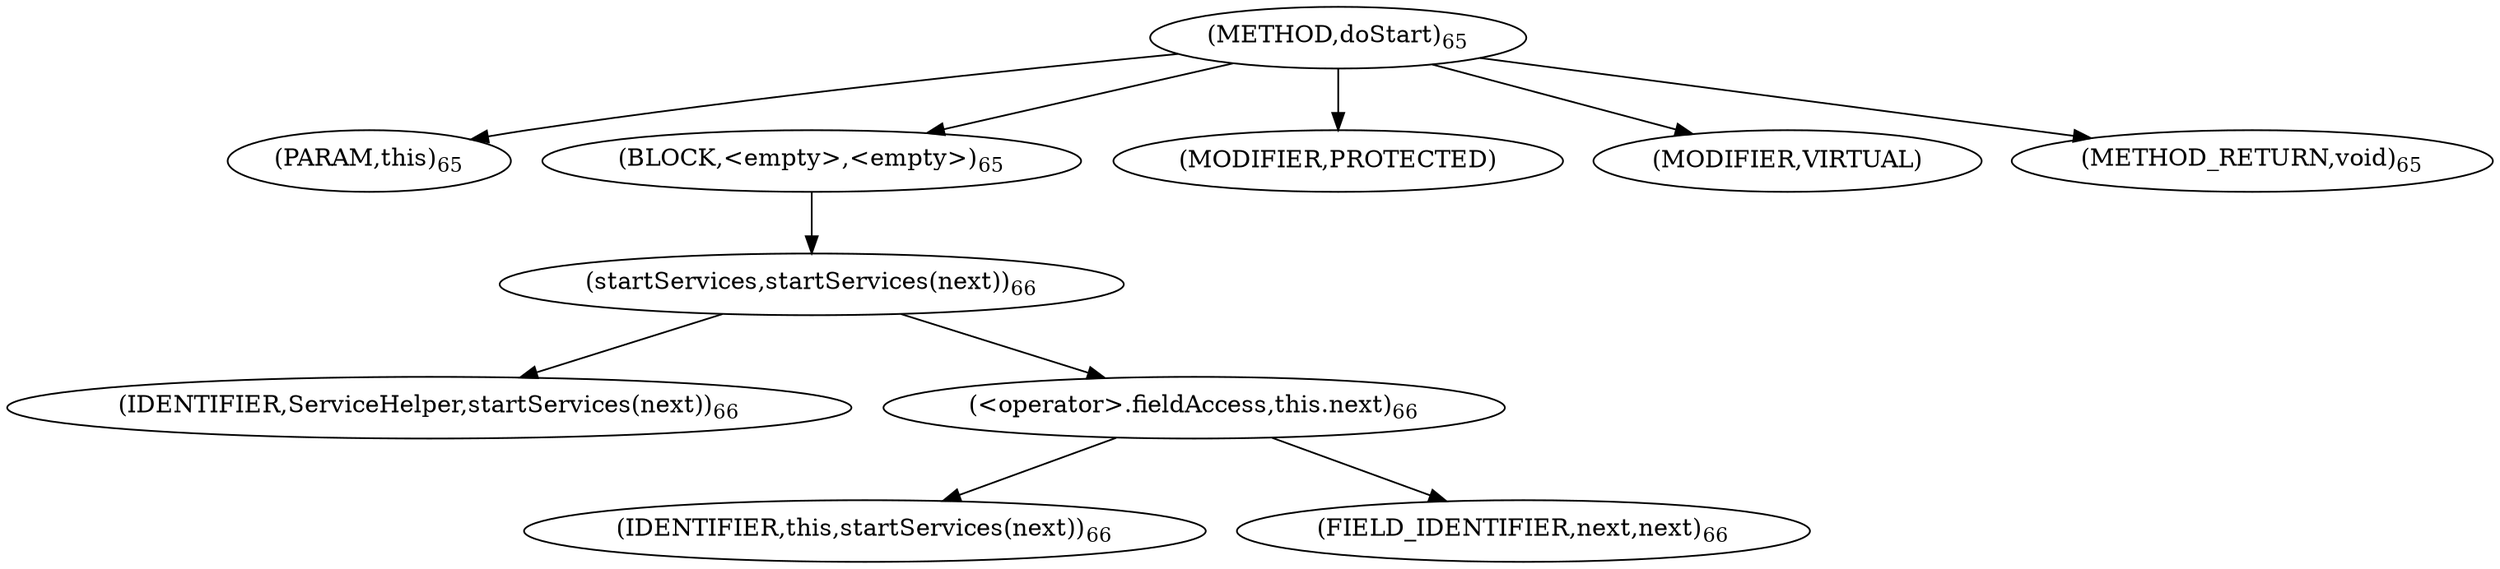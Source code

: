 digraph "doStart" {  
"98" [label = <(METHOD,doStart)<SUB>65</SUB>> ]
"99" [label = <(PARAM,this)<SUB>65</SUB>> ]
"100" [label = <(BLOCK,&lt;empty&gt;,&lt;empty&gt;)<SUB>65</SUB>> ]
"101" [label = <(startServices,startServices(next))<SUB>66</SUB>> ]
"102" [label = <(IDENTIFIER,ServiceHelper,startServices(next))<SUB>66</SUB>> ]
"103" [label = <(&lt;operator&gt;.fieldAccess,this.next)<SUB>66</SUB>> ]
"104" [label = <(IDENTIFIER,this,startServices(next))<SUB>66</SUB>> ]
"105" [label = <(FIELD_IDENTIFIER,next,next)<SUB>66</SUB>> ]
"106" [label = <(MODIFIER,PROTECTED)> ]
"107" [label = <(MODIFIER,VIRTUAL)> ]
"108" [label = <(METHOD_RETURN,void)<SUB>65</SUB>> ]
  "98" -> "99" 
  "98" -> "100" 
  "98" -> "106" 
  "98" -> "107" 
  "98" -> "108" 
  "100" -> "101" 
  "101" -> "102" 
  "101" -> "103" 
  "103" -> "104" 
  "103" -> "105" 
}
